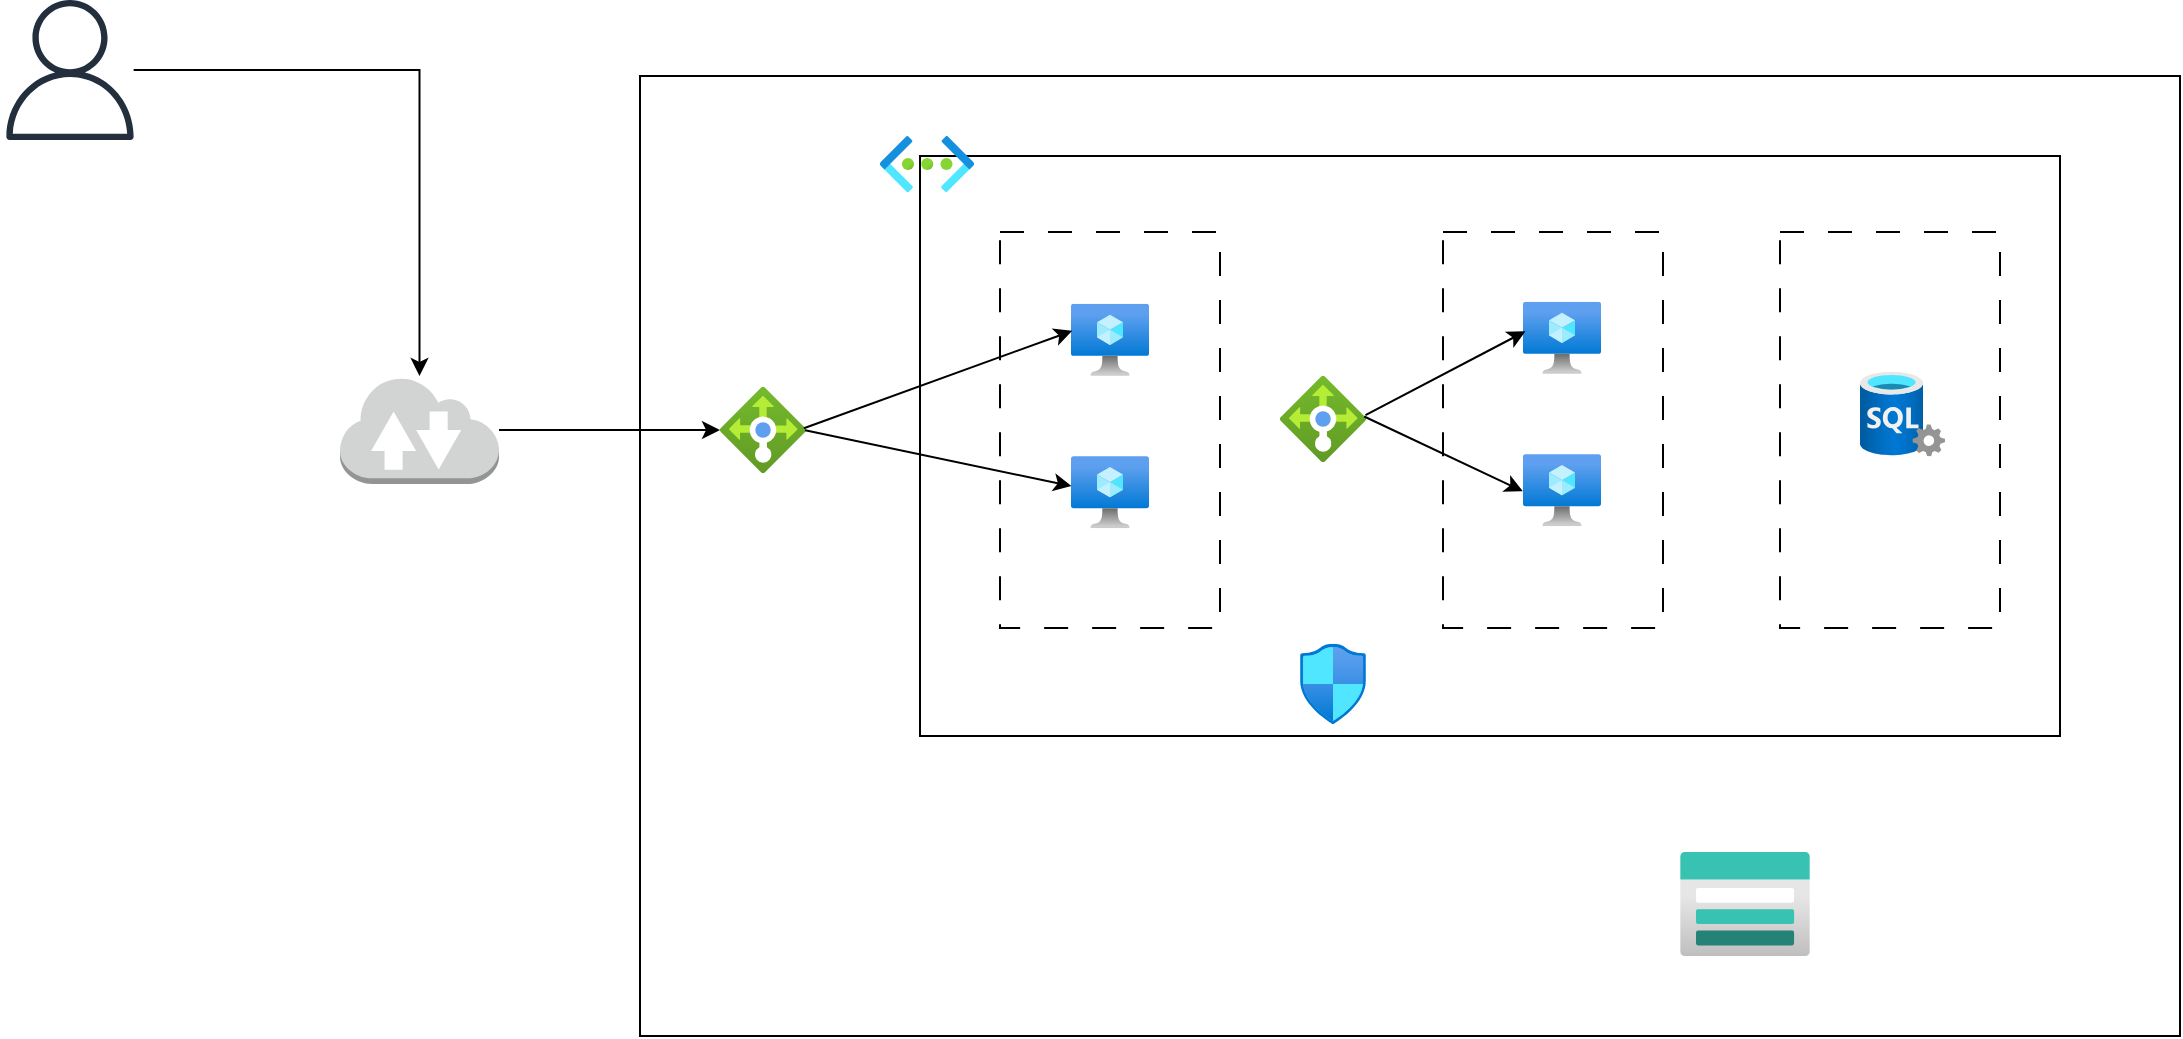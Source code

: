 <mxfile version="20.8.16" type="device"><diagram name="Page-1" id="pJocZja_UVDKsO-RzZTR"><mxGraphModel dx="2686" dy="1331" grid="1" gridSize="10" guides="1" tooltips="1" connect="1" arrows="1" fold="1" page="1" pageScale="1" pageWidth="850" pageHeight="1100" math="0" shadow="0"><root><mxCell id="0"/><mxCell id="1" parent="0"/><mxCell id="QM9gSYm9-HScGVBrMrAs-1" value="" style="rounded=0;whiteSpace=wrap;html=1;" vertex="1" parent="1"><mxGeometry x="-90" y="110" width="770" height="480" as="geometry"/></mxCell><mxCell id="QM9gSYm9-HScGVBrMrAs-25" style="edgeStyle=orthogonalEdgeStyle;rounded=0;orthogonalLoop=1;jettySize=auto;html=1;" edge="1" parent="1" source="QM9gSYm9-HScGVBrMrAs-3" target="QM9gSYm9-HScGVBrMrAs-4"><mxGeometry relative="1" as="geometry"/></mxCell><mxCell id="QM9gSYm9-HScGVBrMrAs-3" value="" style="sketch=0;outlineConnect=0;fontColor=#232F3E;gradientColor=none;fillColor=#232F3D;strokeColor=none;dashed=0;verticalLabelPosition=bottom;verticalAlign=top;align=center;html=1;fontSize=12;fontStyle=0;aspect=fixed;pointerEvents=1;shape=mxgraph.aws4.user;" vertex="1" parent="1"><mxGeometry x="-410" y="72" width="70" height="70" as="geometry"/></mxCell><mxCell id="QM9gSYm9-HScGVBrMrAs-24" style="edgeStyle=orthogonalEdgeStyle;rounded=0;orthogonalLoop=1;jettySize=auto;html=1;" edge="1" parent="1" source="QM9gSYm9-HScGVBrMrAs-4" target="QM9gSYm9-HScGVBrMrAs-5"><mxGeometry relative="1" as="geometry"/></mxCell><mxCell id="QM9gSYm9-HScGVBrMrAs-4" value="" style="outlineConnect=0;dashed=0;verticalLabelPosition=bottom;verticalAlign=top;align=center;html=1;shape=mxgraph.aws3.internet_2;fillColor=#D2D3D3;gradientColor=none;" vertex="1" parent="1"><mxGeometry x="-240" y="260" width="79.5" height="54" as="geometry"/></mxCell><mxCell id="QM9gSYm9-HScGVBrMrAs-5" value="" style="aspect=fixed;html=1;points=[];align=center;image;fontSize=12;image=img/lib/azure2/networking/Load_Balancers.svg;" vertex="1" parent="1"><mxGeometry x="-50" y="265.5" width="43" height="43" as="geometry"/></mxCell><mxCell id="QM9gSYm9-HScGVBrMrAs-7" value="" style="rounded=0;whiteSpace=wrap;html=1;" vertex="1" parent="1"><mxGeometry x="50" y="150" width="570" height="290" as="geometry"/></mxCell><mxCell id="QM9gSYm9-HScGVBrMrAs-6" value="" style="aspect=fixed;html=1;points=[];align=center;image;fontSize=12;image=img/lib/azure2/networking/Virtual_Networks.svg;" vertex="1" parent="1"><mxGeometry x="30" y="140" width="47" height="28.06" as="geometry"/></mxCell><mxCell id="QM9gSYm9-HScGVBrMrAs-8" value="" style="rounded=0;whiteSpace=wrap;html=1;dashed=1;dashPattern=12 12;" vertex="1" parent="1"><mxGeometry x="90" y="187.97" width="110" height="198.06" as="geometry"/></mxCell><mxCell id="QM9gSYm9-HScGVBrMrAs-9" value="" style="rounded=0;whiteSpace=wrap;html=1;dashed=1;dashPattern=12 12;" vertex="1" parent="1"><mxGeometry x="311.5" y="187.97" width="110" height="198.06" as="geometry"/></mxCell><mxCell id="QM9gSYm9-HScGVBrMrAs-10" value="" style="aspect=fixed;html=1;points=[];align=center;image;fontSize=12;image=img/lib/azure2/networking/Load_Balancers.svg;" vertex="1" parent="1"><mxGeometry x="230" y="260" width="43" height="43" as="geometry"/></mxCell><mxCell id="QM9gSYm9-HScGVBrMrAs-11" value="" style="aspect=fixed;html=1;points=[];align=center;image;fontSize=12;image=img/lib/azure2/compute/Virtual_Machine.svg;dashed=1;dashPattern=12 12;" vertex="1" parent="1"><mxGeometry x="125.5" y="300" width="39" height="36.17" as="geometry"/></mxCell><mxCell id="QM9gSYm9-HScGVBrMrAs-12" value="" style="aspect=fixed;html=1;points=[];align=center;image;fontSize=12;image=img/lib/azure2/compute/Virtual_Machine.svg;dashed=1;dashPattern=12 12;" vertex="1" parent="1"><mxGeometry x="125.5" y="223.83" width="39" height="36.17" as="geometry"/></mxCell><mxCell id="QM9gSYm9-HScGVBrMrAs-13" value="" style="aspect=fixed;html=1;points=[];align=center;image;fontSize=12;image=img/lib/azure2/compute/Virtual_Machine.svg;dashed=1;dashPattern=12 12;" vertex="1" parent="1"><mxGeometry x="351.5" y="222.83" width="39" height="36.17" as="geometry"/></mxCell><mxCell id="QM9gSYm9-HScGVBrMrAs-14" value="" style="aspect=fixed;html=1;points=[];align=center;image;fontSize=12;image=img/lib/azure2/compute/Virtual_Machine.svg;dashed=1;dashPattern=12 12;" vertex="1" parent="1"><mxGeometry x="351.5" y="299" width="39" height="36.17" as="geometry"/></mxCell><mxCell id="QM9gSYm9-HScGVBrMrAs-16" value="" style="endArrow=classic;html=1;rounded=0;exitX=0.975;exitY=0.48;exitDx=0;exitDy=0;exitPerimeter=0;entryX=0.015;entryY=0.376;entryDx=0;entryDy=0;entryPerimeter=0;" edge="1" parent="1" source="QM9gSYm9-HScGVBrMrAs-5" target="QM9gSYm9-HScGVBrMrAs-12"><mxGeometry width="50" height="50" relative="1" as="geometry"><mxPoint x="100" y="430" as="sourcePoint"/><mxPoint x="150" y="380" as="targetPoint"/></mxGeometry></mxCell><mxCell id="QM9gSYm9-HScGVBrMrAs-17" value="" style="endArrow=classic;html=1;rounded=0;exitX=0.99;exitY=0.504;exitDx=0;exitDy=0;exitPerimeter=0;entryX=0.006;entryY=0.416;entryDx=0;entryDy=0;entryPerimeter=0;" edge="1" parent="1" source="QM9gSYm9-HScGVBrMrAs-5" target="QM9gSYm9-HScGVBrMrAs-11"><mxGeometry width="50" height="50" relative="1" as="geometry"><mxPoint x="20" y="340" as="sourcePoint"/><mxPoint x="70" y="290" as="targetPoint"/></mxGeometry></mxCell><mxCell id="QM9gSYm9-HScGVBrMrAs-18" value="" style="endArrow=classic;html=1;rounded=0;exitX=0.994;exitY=0.456;exitDx=0;exitDy=0;exitPerimeter=0;entryX=0.031;entryY=0.41;entryDx=0;entryDy=0;entryPerimeter=0;" edge="1" parent="1" source="QM9gSYm9-HScGVBrMrAs-10" target="QM9gSYm9-HScGVBrMrAs-13"><mxGeometry width="50" height="50" relative="1" as="geometry"><mxPoint x="251.5" y="410" as="sourcePoint"/><mxPoint x="301.5" y="360" as="targetPoint"/></mxGeometry></mxCell><mxCell id="QM9gSYm9-HScGVBrMrAs-19" value="" style="endArrow=classic;html=1;rounded=0;exitX=0.979;exitY=0.471;exitDx=0;exitDy=0;exitPerimeter=0;entryX=-0.002;entryY=0.516;entryDx=0;entryDy=0;entryPerimeter=0;" edge="1" parent="1" source="QM9gSYm9-HScGVBrMrAs-10" target="QM9gSYm9-HScGVBrMrAs-14"><mxGeometry width="50" height="50" relative="1" as="geometry"><mxPoint x="261.5" y="370" as="sourcePoint"/><mxPoint x="311.5" y="320" as="targetPoint"/></mxGeometry></mxCell><mxCell id="QM9gSYm9-HScGVBrMrAs-20" value="" style="rounded=0;whiteSpace=wrap;html=1;dashed=1;dashPattern=12 12;" vertex="1" parent="1"><mxGeometry x="480" y="187.97" width="110" height="198.06" as="geometry"/></mxCell><mxCell id="QM9gSYm9-HScGVBrMrAs-21" value="" style="aspect=fixed;html=1;points=[];align=center;image;fontSize=12;image=img/lib/azure2/storage/Storage_Accounts.svg;dashed=1;dashPattern=12 12;" vertex="1" parent="1"><mxGeometry x="430" y="498" width="65" height="52" as="geometry"/></mxCell><mxCell id="QM9gSYm9-HScGVBrMrAs-22" value="" style="aspect=fixed;html=1;points=[];align=center;image;fontSize=12;image=img/lib/azure2/databases/SQL_Server.svg;dashed=1;dashPattern=12 12;" vertex="1" parent="1"><mxGeometry x="520" y="257.75" width="42.5" height="42.5" as="geometry"/></mxCell><mxCell id="QM9gSYm9-HScGVBrMrAs-26" value="" style="aspect=fixed;html=1;points=[];align=center;image;fontSize=12;image=img/lib/azure2/networking/Network_Security_Groups.svg;dashed=1;dashPattern=12 12;" vertex="1" parent="1"><mxGeometry x="240" y="393.9" width="33" height="40.07" as="geometry"/></mxCell></root></mxGraphModel></diagram></mxfile>